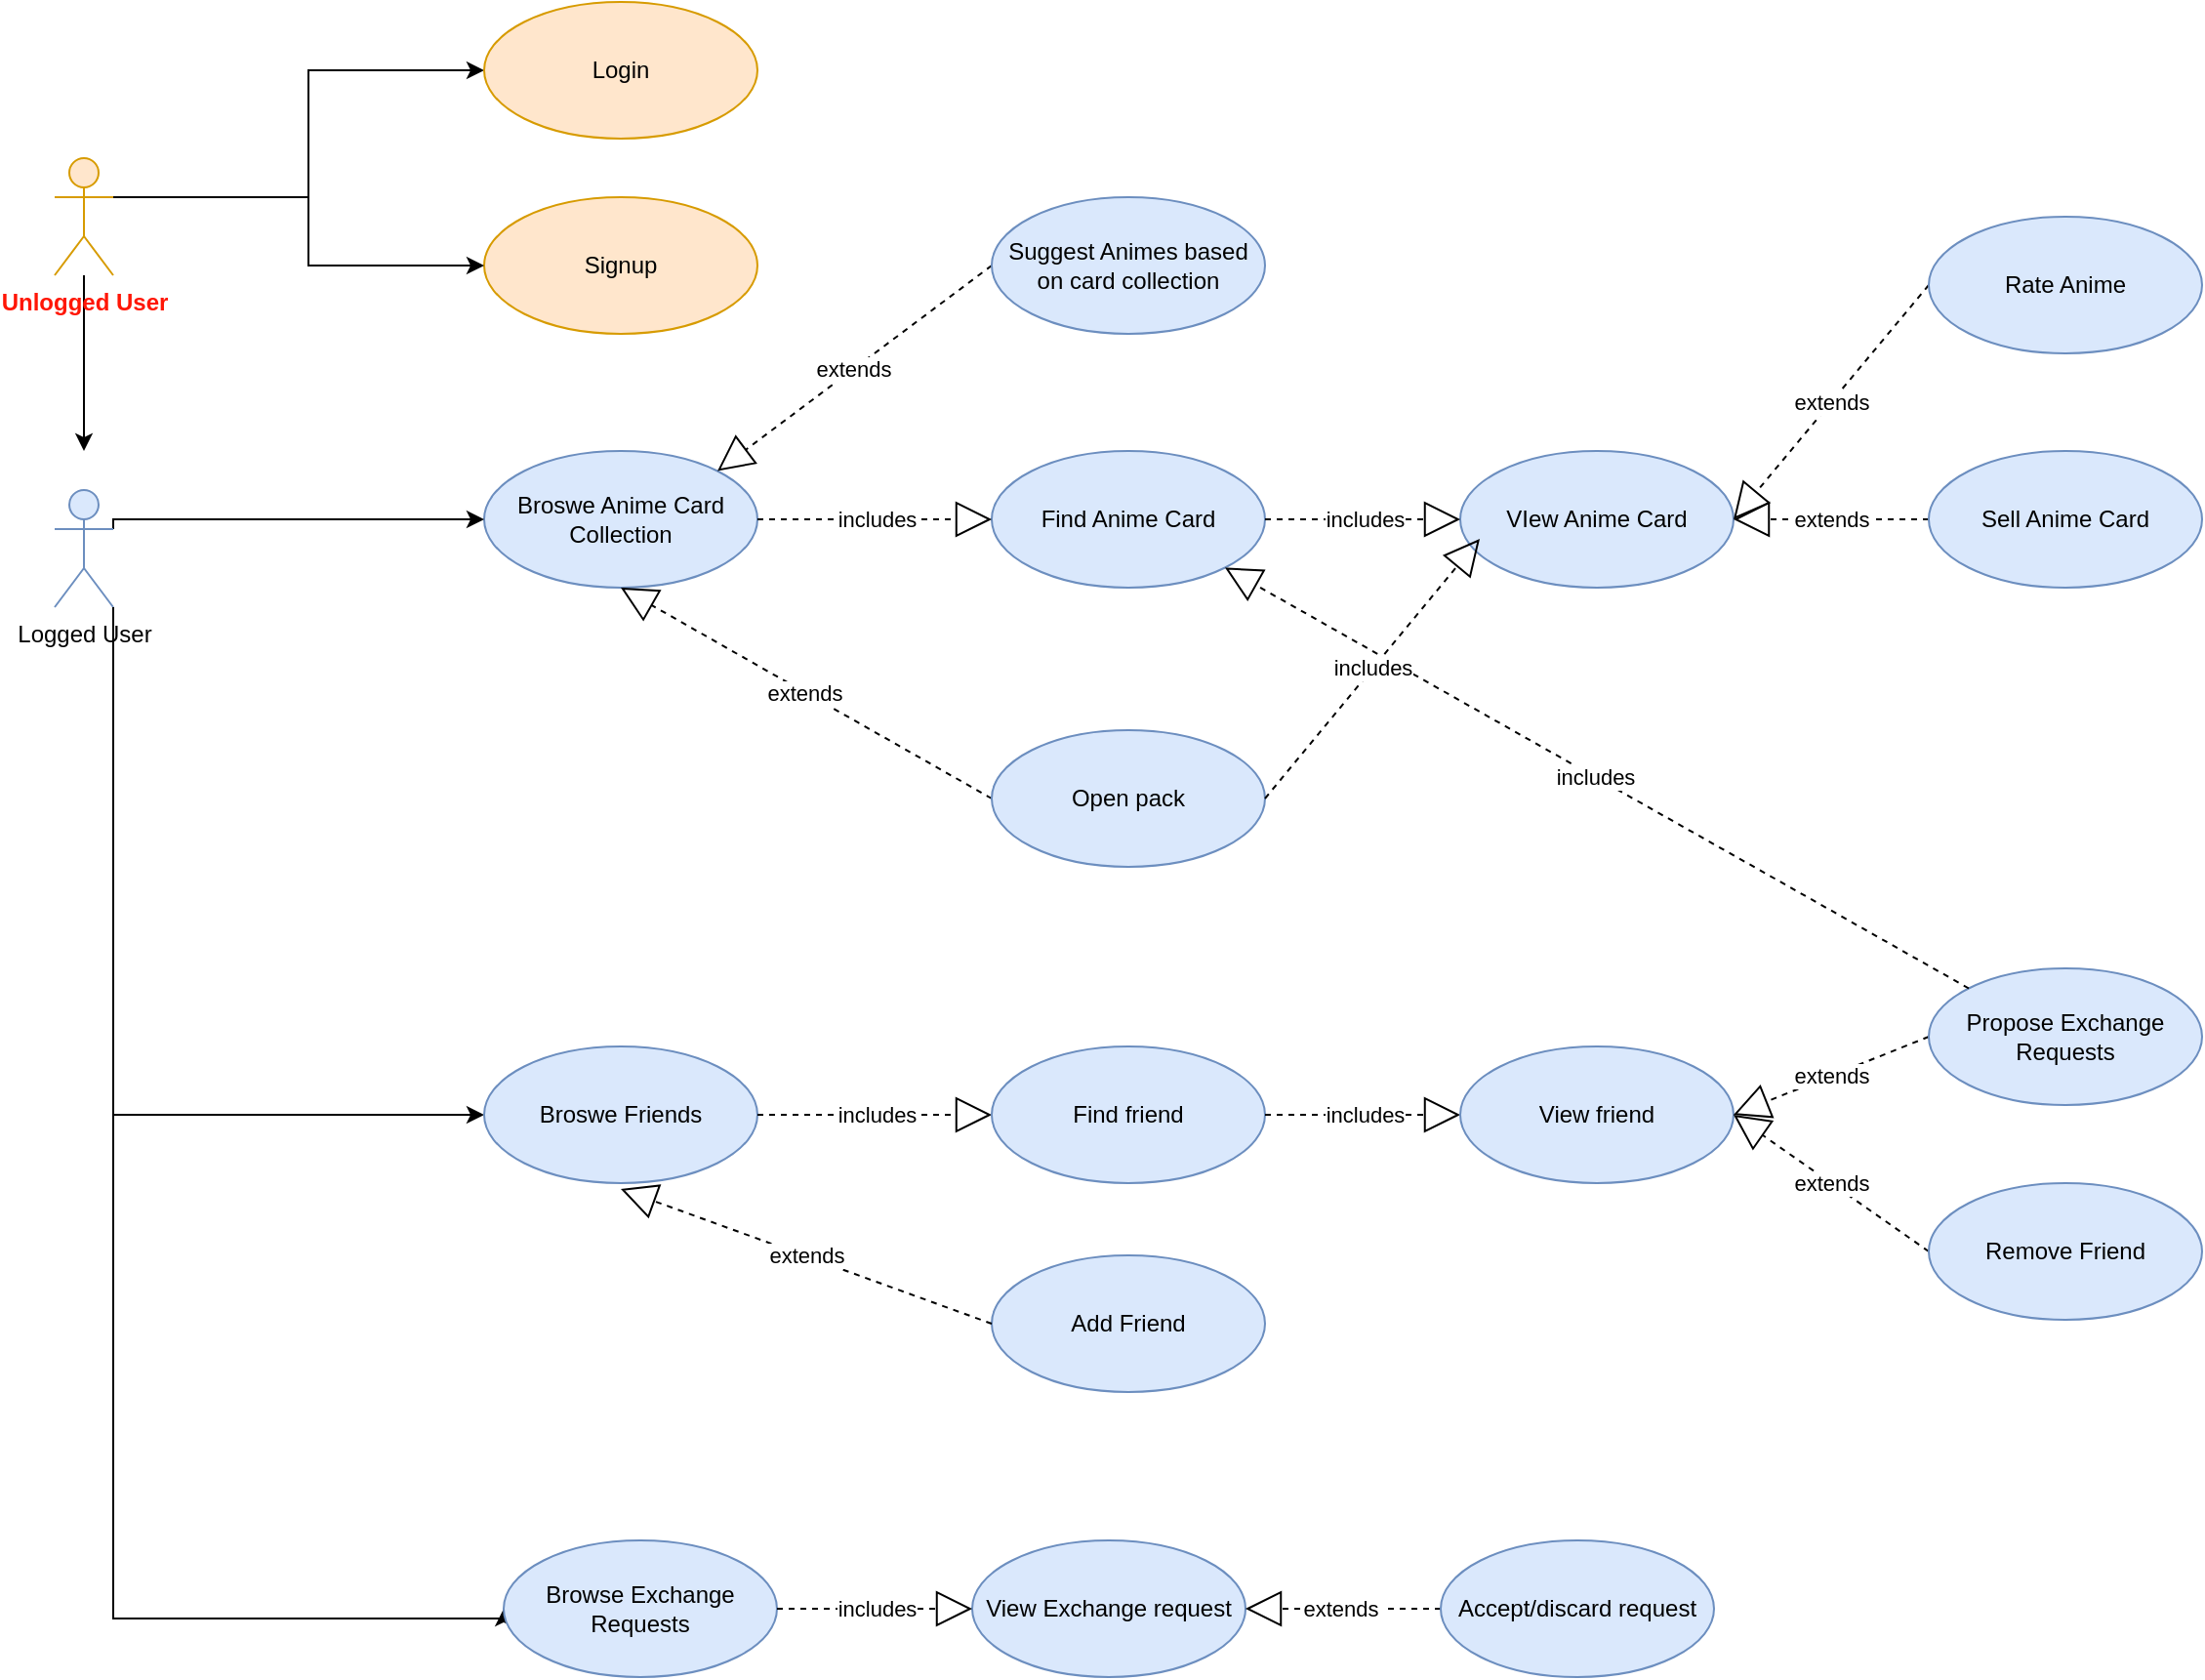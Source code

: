<mxfile version="20.7.4" type="device"><diagram id="1zJpTB7lT6jbroO-scjA" name="Pagina-1"><mxGraphModel dx="1110" dy="593" grid="0" gridSize="10" guides="1" tooltips="1" connect="1" arrows="1" fold="1" page="1" pageScale="1" pageWidth="827" pageHeight="1169" math="0" shadow="0"><root><mxCell id="0"/><mxCell id="1" parent="0"/><mxCell id="TQ2yDvGdac_RShZznAQx-37" style="edgeStyle=orthogonalEdgeStyle;rounded=0;orthogonalLoop=1;jettySize=auto;html=1;" edge="1" parent="1" source="TQ2yDvGdac_RShZznAQx-2"><mxGeometry relative="1" as="geometry"><mxPoint x="65" y="290" as="targetPoint"/></mxGeometry></mxCell><mxCell id="TQ2yDvGdac_RShZznAQx-10" style="edgeStyle=orthogonalEdgeStyle;rounded=0;orthogonalLoop=1;jettySize=auto;html=1;exitX=1;exitY=0.333;exitDx=0;exitDy=0;exitPerimeter=0;entryX=0;entryY=0.5;entryDx=0;entryDy=0;" edge="1" parent="1" source="TQ2yDvGdac_RShZznAQx-2" target="TQ2yDvGdac_RShZznAQx-8"><mxGeometry relative="1" as="geometry"><Array as="points"><mxPoint x="180" y="160"/><mxPoint x="180" y="95"/></Array></mxGeometry></mxCell><mxCell id="TQ2yDvGdac_RShZznAQx-2" value="&lt;b&gt;&lt;font color=&quot;#ff1605&quot;&gt;Unlogged User&lt;/font&gt;&lt;/b&gt;" style="shape=umlActor;verticalLabelPosition=bottom;verticalAlign=top;html=1;fillColor=#ffe6cc;strokeColor=#d79b00;" vertex="1" parent="1"><mxGeometry x="50" y="140" width="30" height="60" as="geometry"/></mxCell><mxCell id="TQ2yDvGdac_RShZznAQx-8" value="Login" style="ellipse;whiteSpace=wrap;html=1;fillColor=#ffe6cc;strokeColor=#d79b00;" vertex="1" parent="1"><mxGeometry x="270" y="60" width="140" height="70" as="geometry"/></mxCell><mxCell id="TQ2yDvGdac_RShZznAQx-11" value="Signup" style="ellipse;whiteSpace=wrap;html=1;fillColor=#ffe6cc;strokeColor=#d79b00;" vertex="1" parent="1"><mxGeometry x="270" y="160" width="140" height="70" as="geometry"/></mxCell><mxCell id="TQ2yDvGdac_RShZznAQx-15" style="edgeStyle=orthogonalEdgeStyle;rounded=0;orthogonalLoop=1;jettySize=auto;html=1;entryX=0;entryY=0.5;entryDx=0;entryDy=0;" edge="1" parent="1" target="TQ2yDvGdac_RShZznAQx-11"><mxGeometry relative="1" as="geometry"><mxPoint x="90" y="160" as="sourcePoint"/><mxPoint x="280" y="95" as="targetPoint"/><Array as="points"><mxPoint x="180" y="160"/><mxPoint x="180" y="195"/></Array></mxGeometry></mxCell><mxCell id="TQ2yDvGdac_RShZznAQx-17" value="Broswe Anime Card Collection" style="ellipse;whiteSpace=wrap;html=1;fillColor=#dae8fc;strokeColor=#6c8ebf;" vertex="1" parent="1"><mxGeometry x="270" y="290" width="140" height="70" as="geometry"/></mxCell><mxCell id="TQ2yDvGdac_RShZznAQx-19" value="Find Anime Card" style="ellipse;whiteSpace=wrap;html=1;fillColor=#dae8fc;strokeColor=#6c8ebf;" vertex="1" parent="1"><mxGeometry x="530" y="290" width="140" height="70" as="geometry"/></mxCell><mxCell id="TQ2yDvGdac_RShZznAQx-20" value="includes" style="endArrow=block;endSize=16;endFill=0;html=1;rounded=0;exitX=1;exitY=0.5;exitDx=0;exitDy=0;entryX=0;entryY=0.5;entryDx=0;entryDy=0;dashed=1;" edge="1" parent="1" source="TQ2yDvGdac_RShZznAQx-17" target="TQ2yDvGdac_RShZznAQx-19"><mxGeometry x="0.006" width="160" relative="1" as="geometry"><mxPoint x="420" y="330" as="sourcePoint"/><mxPoint x="580" y="330" as="targetPoint"/><mxPoint as="offset"/></mxGeometry></mxCell><mxCell id="TQ2yDvGdac_RShZznAQx-23" style="edgeStyle=orthogonalEdgeStyle;rounded=0;orthogonalLoop=1;jettySize=auto;html=1;exitX=1;exitY=0.333;exitDx=0;exitDy=0;exitPerimeter=0;entryX=0;entryY=0.5;entryDx=0;entryDy=0;" edge="1" parent="1" source="TQ2yDvGdac_RShZznAQx-21" target="TQ2yDvGdac_RShZznAQx-17"><mxGeometry relative="1" as="geometry"><Array as="points"><mxPoint x="80" y="325"/></Array></mxGeometry></mxCell><mxCell id="TQ2yDvGdac_RShZznAQx-21" value="Logged User" style="shape=umlActor;verticalLabelPosition=bottom;verticalAlign=top;html=1;fillColor=#dae8fc;strokeColor=#6c8ebf;" vertex="1" parent="1"><mxGeometry x="50" y="310" width="30" height="60" as="geometry"/></mxCell><mxCell id="TQ2yDvGdac_RShZznAQx-24" value="VIew Anime Card" style="ellipse;whiteSpace=wrap;html=1;fillColor=#dae8fc;strokeColor=#6c8ebf;" vertex="1" parent="1"><mxGeometry x="770" y="290" width="140" height="70" as="geometry"/></mxCell><mxCell id="TQ2yDvGdac_RShZznAQx-26" value="includes" style="endArrow=block;endSize=16;endFill=0;html=1;rounded=0;entryX=0;entryY=0.5;entryDx=0;entryDy=0;dashed=1;" edge="1" parent="1" target="TQ2yDvGdac_RShZznAQx-24"><mxGeometry x="0.006" width="160" relative="1" as="geometry"><mxPoint x="670" y="325" as="sourcePoint"/><mxPoint x="750.0" y="324.68" as="targetPoint"/><mxPoint as="offset"/></mxGeometry></mxCell><mxCell id="TQ2yDvGdac_RShZznAQx-28" value="extends" style="endArrow=block;endSize=16;endFill=0;html=1;rounded=0;entryX=1;entryY=0;entryDx=0;entryDy=0;dashed=1;exitX=0;exitY=0.5;exitDx=0;exitDy=0;" edge="1" parent="1" source="TQ2yDvGdac_RShZznAQx-29" target="TQ2yDvGdac_RShZznAQx-17"><mxGeometry x="0.006" width="160" relative="1" as="geometry"><mxPoint x="460" y="250" as="sourcePoint"/><mxPoint x="530.0" y="210.0" as="targetPoint"/><mxPoint as="offset"/></mxGeometry></mxCell><mxCell id="TQ2yDvGdac_RShZznAQx-29" value="Suggest Animes based on card collection" style="ellipse;whiteSpace=wrap;html=1;fillColor=#dae8fc;strokeColor=#6c8ebf;" vertex="1" parent="1"><mxGeometry x="530" y="160" width="140" height="70" as="geometry"/></mxCell><mxCell id="TQ2yDvGdac_RShZznAQx-30" value="extends" style="endArrow=block;endSize=16;endFill=0;html=1;rounded=0;entryX=1;entryY=0.5;entryDx=0;entryDy=0;dashed=1;exitX=0;exitY=0.5;exitDx=0;exitDy=0;" edge="1" parent="1" source="TQ2yDvGdac_RShZznAQx-31" target="TQ2yDvGdac_RShZznAQx-24"><mxGeometry x="0.006" width="160" relative="1" as="geometry"><mxPoint x="1060.18" y="230" as="sourcePoint"/><mxPoint x="920.0" y="335.414" as="targetPoint"/><mxPoint as="offset"/></mxGeometry></mxCell><mxCell id="TQ2yDvGdac_RShZznAQx-31" value="Rate Anime" style="ellipse;whiteSpace=wrap;html=1;fillColor=#dae8fc;strokeColor=#6c8ebf;" vertex="1" parent="1"><mxGeometry x="1010" y="170" width="140" height="70" as="geometry"/></mxCell><mxCell id="TQ2yDvGdac_RShZznAQx-33" value="extends" style="endArrow=block;endSize=16;endFill=0;html=1;rounded=0;entryX=1;entryY=0.5;entryDx=0;entryDy=0;dashed=1;exitX=0;exitY=0.5;exitDx=0;exitDy=0;" edge="1" parent="1" source="TQ2yDvGdac_RShZznAQx-34" target="TQ2yDvGdac_RShZznAQx-24"><mxGeometry x="0.006" width="160" relative="1" as="geometry"><mxPoint x="1010" y="430" as="sourcePoint"/><mxPoint x="920" y="335" as="targetPoint"/><mxPoint as="offset"/></mxGeometry></mxCell><mxCell id="TQ2yDvGdac_RShZznAQx-34" value="Sell Anime Card" style="ellipse;whiteSpace=wrap;html=1;fillColor=#dae8fc;strokeColor=#6c8ebf;" vertex="1" parent="1"><mxGeometry x="1010" y="290" width="140" height="70" as="geometry"/></mxCell><mxCell id="TQ2yDvGdac_RShZznAQx-38" style="edgeStyle=orthogonalEdgeStyle;rounded=0;orthogonalLoop=1;jettySize=auto;html=1;exitX=1;exitY=1;exitDx=0;exitDy=0;exitPerimeter=0;entryX=0;entryY=0.5;entryDx=0;entryDy=0;" edge="1" parent="1" source="TQ2yDvGdac_RShZznAQx-21" target="TQ2yDvGdac_RShZznAQx-39"><mxGeometry relative="1" as="geometry"><mxPoint x="140" y="410" as="sourcePoint"/><mxPoint x="245" y="530" as="targetPoint"/></mxGeometry></mxCell><mxCell id="TQ2yDvGdac_RShZznAQx-39" value="Broswe Friends" style="ellipse;whiteSpace=wrap;html=1;fillColor=#dae8fc;strokeColor=#6c8ebf;" vertex="1" parent="1"><mxGeometry x="270" y="595" width="140" height="70" as="geometry"/></mxCell><mxCell id="TQ2yDvGdac_RShZznAQx-41" value="includes" style="endArrow=block;endSize=16;endFill=0;html=1;rounded=0;entryX=0;entryY=0.5;entryDx=0;entryDy=0;dashed=1;exitX=1;exitY=0.5;exitDx=0;exitDy=0;" edge="1" parent="1" source="TQ2yDvGdac_RShZznAQx-39" target="TQ2yDvGdac_RShZznAQx-42"><mxGeometry x="0.006" width="160" relative="1" as="geometry"><mxPoint x="410" y="630" as="sourcePoint"/><mxPoint x="530.0" y="629.63" as="targetPoint"/><mxPoint as="offset"/></mxGeometry></mxCell><mxCell id="TQ2yDvGdac_RShZznAQx-42" value="Find friend" style="ellipse;whiteSpace=wrap;html=1;fillColor=#dae8fc;strokeColor=#6c8ebf;" vertex="1" parent="1"><mxGeometry x="530" y="595" width="140" height="70" as="geometry"/></mxCell><mxCell id="TQ2yDvGdac_RShZznAQx-43" value="includes" style="endArrow=block;endSize=16;endFill=0;html=1;rounded=0;exitX=1;exitY=0.5;exitDx=0;exitDy=0;entryX=0;entryY=0.5;entryDx=0;entryDy=0;dashed=1;" edge="1" parent="1" source="TQ2yDvGdac_RShZznAQx-42" target="TQ2yDvGdac_RShZznAQx-48"><mxGeometry x="0.006" width="160" relative="1" as="geometry"><mxPoint x="670.0" y="629.63" as="sourcePoint"/><mxPoint x="790.0" y="629.63" as="targetPoint"/><mxPoint as="offset"/></mxGeometry></mxCell><mxCell id="TQ2yDvGdac_RShZznAQx-45" value="Add Friend" style="ellipse;whiteSpace=wrap;html=1;fillColor=#dae8fc;strokeColor=#6c8ebf;" vertex="1" parent="1"><mxGeometry x="530" y="702" width="140" height="70" as="geometry"/></mxCell><mxCell id="TQ2yDvGdac_RShZznAQx-48" value="View friend" style="ellipse;whiteSpace=wrap;html=1;fillColor=#dae8fc;strokeColor=#6c8ebf;" vertex="1" parent="1"><mxGeometry x="770" y="595" width="140" height="70" as="geometry"/></mxCell><mxCell id="TQ2yDvGdac_RShZznAQx-50" value="extends" style="endArrow=block;endSize=16;endFill=0;html=1;rounded=0;entryX=1;entryY=0.5;entryDx=0;entryDy=0;dashed=1;exitX=0;exitY=0.5;exitDx=0;exitDy=0;" edge="1" parent="1" source="TQ2yDvGdac_RShZznAQx-51" target="TQ2yDvGdac_RShZznAQx-48"><mxGeometry x="0.006" width="160" relative="1" as="geometry"><mxPoint x="960" y="575" as="sourcePoint"/><mxPoint x="910.0" y="629.57" as="targetPoint"/><mxPoint as="offset"/></mxGeometry></mxCell><mxCell id="TQ2yDvGdac_RShZznAQx-51" value="Propose Exchange Requests" style="ellipse;whiteSpace=wrap;html=1;fillColor=#dae8fc;strokeColor=#6c8ebf;" vertex="1" parent="1"><mxGeometry x="1010" y="555" width="140" height="70" as="geometry"/></mxCell><mxCell id="TQ2yDvGdac_RShZznAQx-52" value="includes" style="endArrow=block;endSize=16;endFill=0;html=1;rounded=0;entryX=1;entryY=1;entryDx=0;entryDy=0;dashed=1;exitX=0;exitY=0;exitDx=0;exitDy=0;" edge="1" parent="1" source="TQ2yDvGdac_RShZznAQx-51" target="TQ2yDvGdac_RShZznAQx-19"><mxGeometry x="0.006" width="160" relative="1" as="geometry"><mxPoint x="1020.0" y="625" as="sourcePoint"/><mxPoint x="920.0" y="665" as="targetPoint"/><mxPoint as="offset"/></mxGeometry></mxCell><mxCell id="TQ2yDvGdac_RShZznAQx-53" value="extends" style="endArrow=block;endSize=16;endFill=0;html=1;rounded=0;entryX=1;entryY=0.5;entryDx=0;entryDy=0;dashed=1;exitX=0;exitY=0.5;exitDx=0;exitDy=0;" edge="1" parent="1" source="TQ2yDvGdac_RShZznAQx-54" target="TQ2yDvGdac_RShZznAQx-48"><mxGeometry x="0.006" width="160" relative="1" as="geometry"><mxPoint x="1010" y="685" as="sourcePoint"/><mxPoint x="920" y="640" as="targetPoint"/><mxPoint as="offset"/></mxGeometry></mxCell><mxCell id="TQ2yDvGdac_RShZznAQx-54" value="Remove Friend" style="ellipse;whiteSpace=wrap;html=1;fillColor=#dae8fc;strokeColor=#6c8ebf;" vertex="1" parent="1"><mxGeometry x="1010" y="665" width="140" height="70" as="geometry"/></mxCell><mxCell id="TQ2yDvGdac_RShZznAQx-56" value="extends" style="endArrow=block;endSize=16;endFill=0;html=1;rounded=0;entryX=0;entryY=0.5;entryDx=0;entryDy=0;dashed=1;exitX=0;exitY=0.5;exitDx=0;exitDy=0;" edge="1" parent="1" source="TQ2yDvGdac_RShZznAQx-45"><mxGeometry x="0.006" width="160" relative="1" as="geometry"><mxPoint x="520" y="793" as="sourcePoint"/><mxPoint x="340" y="668" as="targetPoint"/><mxPoint as="offset"/></mxGeometry></mxCell><mxCell id="TQ2yDvGdac_RShZznAQx-59" value="extends" style="endArrow=block;endSize=16;endFill=0;html=1;rounded=0;entryX=0.5;entryY=1;entryDx=0;entryDy=0;dashed=1;exitX=0;exitY=0.5;exitDx=0;exitDy=0;" edge="1" parent="1" source="TQ2yDvGdac_RShZznAQx-60" target="TQ2yDvGdac_RShZznAQx-17"><mxGeometry x="0.006" width="160" relative="1" as="geometry"><mxPoint x="460" y="553.22" as="sourcePoint"/><mxPoint x="389.6" y="343.997" as="targetPoint"/><mxPoint as="offset"/></mxGeometry></mxCell><mxCell id="TQ2yDvGdac_RShZznAQx-60" value="Open pack" style="ellipse;whiteSpace=wrap;html=1;fillColor=#dae8fc;strokeColor=#6c8ebf;" vertex="1" parent="1"><mxGeometry x="530" y="433" width="140" height="70" as="geometry"/></mxCell><mxCell id="TQ2yDvGdac_RShZznAQx-61" value="includes" style="endArrow=block;endSize=16;endFill=0;html=1;rounded=0;entryX=0;entryY=0.5;entryDx=0;entryDy=0;dashed=1;exitX=1;exitY=0.5;exitDx=0;exitDy=0;" edge="1" parent="1" source="TQ2yDvGdac_RShZznAQx-60"><mxGeometry x="0.006" width="160" relative="1" as="geometry"><mxPoint x="680" y="335" as="sourcePoint"/><mxPoint x="780.0" y="335" as="targetPoint"/><mxPoint as="offset"/></mxGeometry></mxCell><mxCell id="TQ2yDvGdac_RShZznAQx-62" style="edgeStyle=orthogonalEdgeStyle;rounded=0;orthogonalLoop=1;jettySize=auto;html=1;exitX=1;exitY=1;exitDx=0;exitDy=0;exitPerimeter=0;entryX=0;entryY=0.5;entryDx=0;entryDy=0;" edge="1" parent="1" target="TQ2yDvGdac_RShZznAQx-63"><mxGeometry relative="1" as="geometry"><mxPoint x="80" y="392" as="sourcePoint"/><mxPoint x="277" y="854" as="targetPoint"/><Array as="points"><mxPoint x="80" y="888"/><mxPoint x="280" y="888"/></Array></mxGeometry></mxCell><mxCell id="TQ2yDvGdac_RShZznAQx-63" value="Browse Exchange Requests" style="ellipse;whiteSpace=wrap;html=1;fillColor=#dae8fc;strokeColor=#6c8ebf;" vertex="1" parent="1"><mxGeometry x="280" y="848" width="140" height="70" as="geometry"/></mxCell><mxCell id="TQ2yDvGdac_RShZznAQx-64" value="View Exchange request" style="ellipse;whiteSpace=wrap;html=1;fillColor=#dae8fc;strokeColor=#6c8ebf;" vertex="1" parent="1"><mxGeometry x="520" y="848" width="140" height="70" as="geometry"/></mxCell><mxCell id="TQ2yDvGdac_RShZznAQx-66" value="includes" style="endArrow=block;endSize=16;endFill=0;html=1;rounded=0;entryX=0;entryY=0.5;entryDx=0;entryDy=0;dashed=1;exitX=1;exitY=0.5;exitDx=0;exitDy=0;" edge="1" parent="1" source="TQ2yDvGdac_RShZznAQx-63" target="TQ2yDvGdac_RShZznAQx-64"><mxGeometry x="0.006" width="160" relative="1" as="geometry"><mxPoint x="426.0" y="894" as="sourcePoint"/><mxPoint x="546.0" y="894" as="targetPoint"/><mxPoint as="offset"/></mxGeometry></mxCell><mxCell id="TQ2yDvGdac_RShZznAQx-68" value="extends&amp;nbsp;" style="endArrow=block;endSize=16;endFill=0;html=1;rounded=0;entryX=1;entryY=0.5;entryDx=0;entryDy=0;dashed=1;exitX=0;exitY=0.5;exitDx=0;exitDy=0;" edge="1" parent="1" source="TQ2yDvGdac_RShZznAQx-69" target="TQ2yDvGdac_RShZznAQx-64"><mxGeometry x="0.006" width="160" relative="1" as="geometry"><mxPoint x="748" y="850" as="sourcePoint"/><mxPoint x="834" y="909" as="targetPoint"/><mxPoint as="offset"/></mxGeometry></mxCell><mxCell id="TQ2yDvGdac_RShZznAQx-69" value="Accept/discard request" style="ellipse;whiteSpace=wrap;html=1;fillColor=#dae8fc;strokeColor=#6c8ebf;" vertex="1" parent="1"><mxGeometry x="760" y="848" width="140" height="70" as="geometry"/></mxCell></root></mxGraphModel></diagram></mxfile>